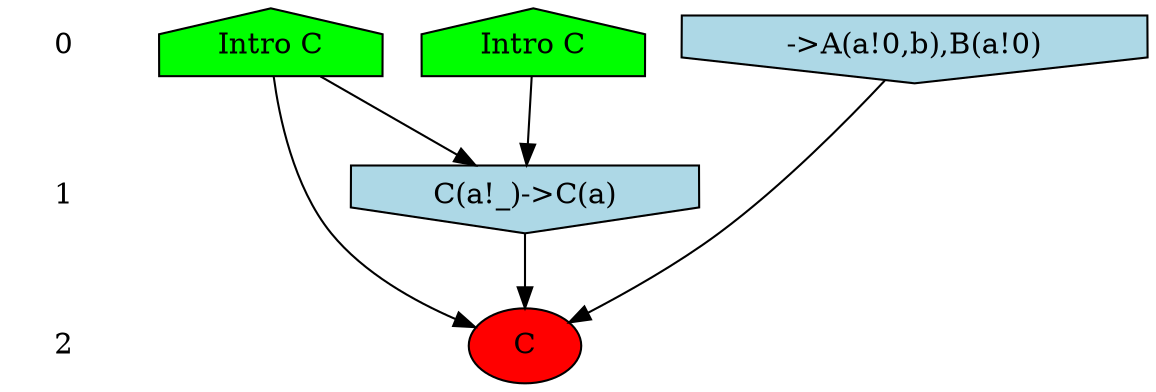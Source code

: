 /* Compression of 11 causal flows obtained in average at 3.023129E-01 t.u */
/* Compressed causal flows were: [11;10;9;8;7;6;5;4;3;2;1] */
digraph G{
 ranksep=.5 ; 
{ rank = same ; "0" [shape=plaintext] ; node_1 [label ="Intro C", shape=house, style=filled, fillcolor=green] ;
node_2 [label ="Intro C", shape=house, style=filled, fillcolor=green] ;
node_4 [label="->A(a!0,b),B(a!0)", shape=invhouse, style=filled, fillcolor = lightblue] ;
}
{ rank = same ; "1" [shape=plaintext] ; node_3 [label="C(a!_)->C(a)", shape=invhouse, style=filled, fillcolor = lightblue] ;
}
{ rank = same ; "2" [shape=plaintext] ; node_5 [label ="C", style=filled, fillcolor=red] ;
}
"0" -> "1" [style="invis"]; 
"1" -> "2" [style="invis"]; 
node_1 -> node_3
node_2 -> node_3
node_1 -> node_5
node_3 -> node_5
node_4 -> node_5
}
/*
 Dot generation time: 0.004001
*/